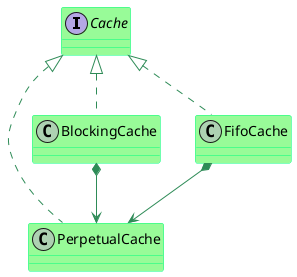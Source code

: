 @startuml
skinparam class {
	BackgroundColor PaleGreen
	ArrowColor SeaGreen
	BorderColor SpringGreen
}
skinparam stereotypeCBackgroundColor YellowGreen

interface Cache

Cache <|.. PerpetualCache
Cache <|.. BlockingCache
BlockingCache *--> PerpetualCache
Cache <|.. FifoCache
FifoCache *--> PerpetualCache


@enduml